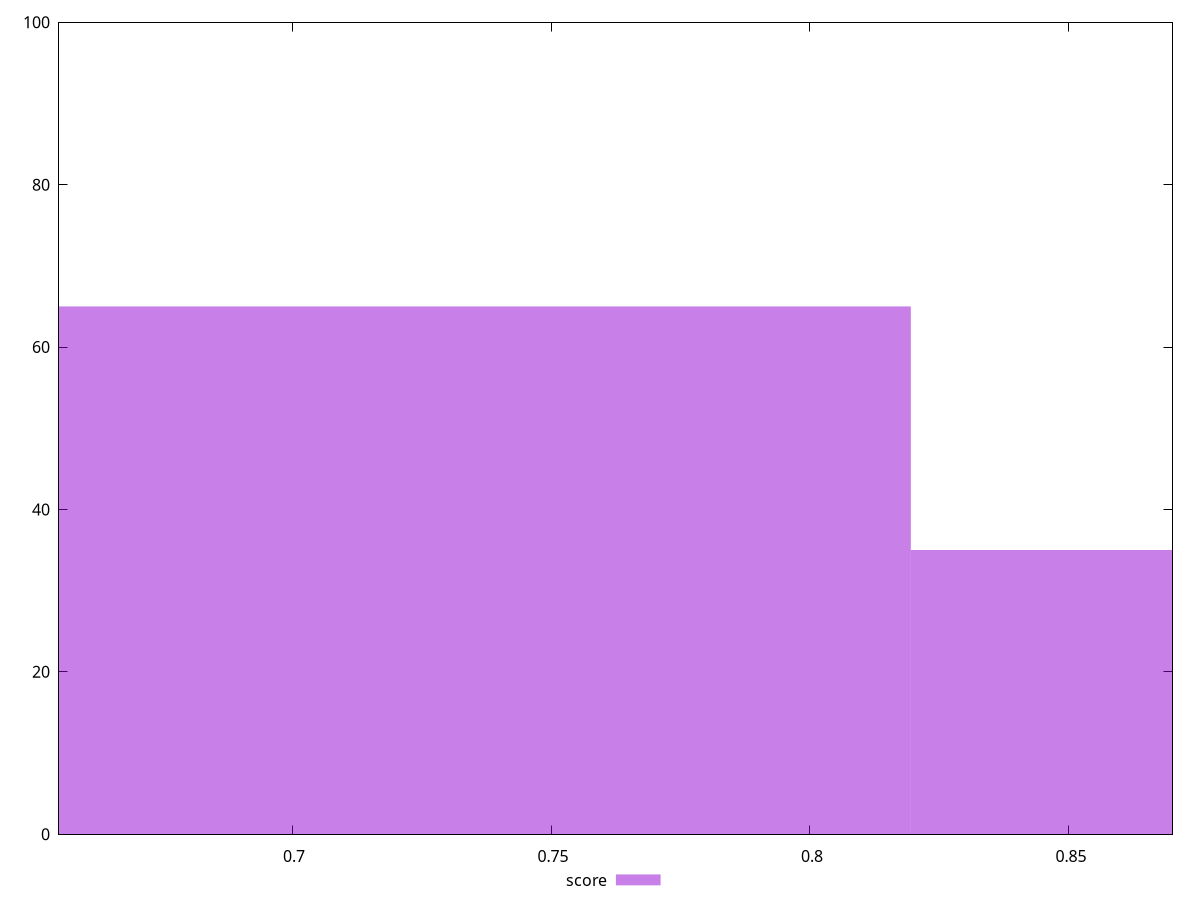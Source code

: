 reset

$score <<EOF
0.9365465234055009 35
0.7024098925541257 65
EOF

set key outside below
set boxwidth 0.23413663085137523
set xrange [0.655:0.87]
set yrange [0:100]
set style fill transparent solid 0.5 noborder
set terminal svg size 640, 490 enhanced background rgb 'white'
set output "report_00007_2020-12-11T15:55:29.892Z/render-blocking-resources/samples/pages+cached+noexternal+noimg/score/histogram.svg"

plot $score title "score" with boxes

reset
